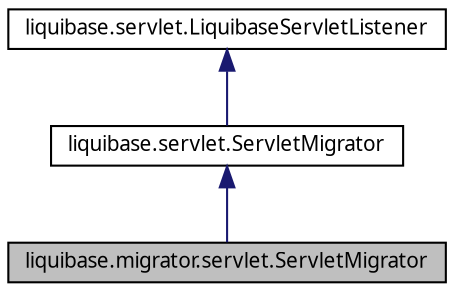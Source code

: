 digraph G
{
  edge [fontname="FreeSans.ttf",fontsize=10,labelfontname="FreeSans.ttf",labelfontsize=10];
  node [fontname="FreeSans.ttf",fontsize=10,shape=record];
  Node1 [label="liquibase.migrator.servlet.ServletMigrator",height=0.2,width=0.4,color="black", fillcolor="grey75", style="filled" fontcolor="black"];
  Node2 -> Node1 [dir=back,color="midnightblue",fontsize=10,style="solid",fontname="FreeSans.ttf"];
  Node2 [label="liquibase.servlet.ServletMigrator",height=0.2,width=0.4,color="black", fillcolor="white", style="filled",URL="$classliquibase_1_1servlet_1_1_servlet_migrator.html"];
  Node3 -> Node2 [dir=back,color="midnightblue",fontsize=10,style="solid",fontname="FreeSans.ttf"];
  Node3 [label="liquibase.servlet.LiquibaseServletListener",height=0.2,width=0.4,color="black", fillcolor="white", style="filled",URL="$classliquibase_1_1servlet_1_1_liquibase_servlet_listener.html",tooltip="Servlet listener than can be added to web.xml to allow LiquiBase to run on every..."];
}
